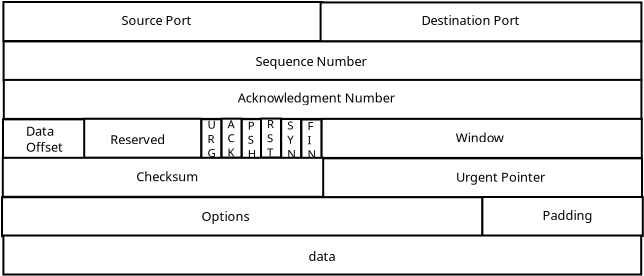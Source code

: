 <?xml version="1.0" encoding="UTF-8"?>
<dia:diagram xmlns:dia="http://www.lysator.liu.se/~alla/dia/">
  <dia:layer name="Background" visible="true" active="true">
    <dia:object type="Standard - Box" version="0" id="O0">
      <dia:attribute name="obj_pos">
        <dia:point val="5.1,3.05"/>
      </dia:attribute>
      <dia:attribute name="obj_bb">
        <dia:rectangle val="5.05,3;21.1,5.05"/>
      </dia:attribute>
      <dia:attribute name="elem_corner">
        <dia:point val="5.1,3.05"/>
      </dia:attribute>
      <dia:attribute name="elem_width">
        <dia:real val="15.95"/>
      </dia:attribute>
      <dia:attribute name="elem_height">
        <dia:real val="1.95"/>
      </dia:attribute>
      <dia:attribute name="show_background">
        <dia:boolean val="true"/>
      </dia:attribute>
    </dia:object>
    <dia:object type="Standard - Box" version="0" id="O1">
      <dia:attribute name="obj_pos">
        <dia:point val="20.96,3.072"/>
      </dia:attribute>
      <dia:attribute name="obj_bb">
        <dia:rectangle val="20.91,3.022;37.05,5.072"/>
      </dia:attribute>
      <dia:attribute name="elem_corner">
        <dia:point val="20.96,3.072"/>
      </dia:attribute>
      <dia:attribute name="elem_width">
        <dia:real val="16.04"/>
      </dia:attribute>
      <dia:attribute name="elem_height">
        <dia:real val="1.95"/>
      </dia:attribute>
      <dia:attribute name="show_background">
        <dia:boolean val="true"/>
      </dia:attribute>
    </dia:object>
    <dia:object type="Standard - Text" version="1" id="O2">
      <dia:attribute name="obj_pos">
        <dia:point val="11,4.2"/>
      </dia:attribute>
      <dia:attribute name="obj_bb">
        <dia:rectangle val="11,3.605;14.67,4.35"/>
      </dia:attribute>
      <dia:attribute name="text">
        <dia:composite type="text">
          <dia:attribute name="string">
            <dia:string>#Source Port#</dia:string>
          </dia:attribute>
          <dia:attribute name="font">
            <dia:font family="sans" style="0" name="Helvetica"/>
          </dia:attribute>
          <dia:attribute name="height">
            <dia:real val="0.8"/>
          </dia:attribute>
          <dia:attribute name="pos">
            <dia:point val="11,4.2"/>
          </dia:attribute>
          <dia:attribute name="color">
            <dia:color val="#000000"/>
          </dia:attribute>
          <dia:attribute name="alignment">
            <dia:enum val="0"/>
          </dia:attribute>
        </dia:composite>
      </dia:attribute>
      <dia:attribute name="valign">
        <dia:enum val="3"/>
      </dia:attribute>
    </dia:object>
    <dia:object type="Standard - Text" version="1" id="O3">
      <dia:attribute name="obj_pos">
        <dia:point val="26,4.2"/>
      </dia:attribute>
      <dia:attribute name="obj_bb">
        <dia:rectangle val="26,3.605;31.14,4.35"/>
      </dia:attribute>
      <dia:attribute name="text">
        <dia:composite type="text">
          <dia:attribute name="string">
            <dia:string>#Destination Port#</dia:string>
          </dia:attribute>
          <dia:attribute name="font">
            <dia:font family="sans" style="0" name="Helvetica"/>
          </dia:attribute>
          <dia:attribute name="height">
            <dia:real val="0.8"/>
          </dia:attribute>
          <dia:attribute name="pos">
            <dia:point val="26,4.2"/>
          </dia:attribute>
          <dia:attribute name="color">
            <dia:color val="#000000"/>
          </dia:attribute>
          <dia:attribute name="alignment">
            <dia:enum val="0"/>
          </dia:attribute>
        </dia:composite>
      </dia:attribute>
      <dia:attribute name="valign">
        <dia:enum val="3"/>
      </dia:attribute>
    </dia:object>
    <dia:object type="Standard - Box" version="0" id="O4">
      <dia:attribute name="obj_pos">
        <dia:point val="5.11,5.022"/>
      </dia:attribute>
      <dia:attribute name="obj_bb">
        <dia:rectangle val="5.06,4.973;37.05,7.022"/>
      </dia:attribute>
      <dia:attribute name="elem_corner">
        <dia:point val="5.11,5.022"/>
      </dia:attribute>
      <dia:attribute name="elem_width">
        <dia:real val="31.89"/>
      </dia:attribute>
      <dia:attribute name="elem_height">
        <dia:real val="1.95"/>
      </dia:attribute>
      <dia:attribute name="show_background">
        <dia:boolean val="true"/>
      </dia:attribute>
    </dia:object>
    <dia:object type="Standard - Text" version="1" id="O5">
      <dia:attribute name="obj_pos">
        <dia:point val="17.71,6.247"/>
      </dia:attribute>
      <dia:attribute name="obj_bb">
        <dia:rectangle val="17.71,5.652;23.648,6.397"/>
      </dia:attribute>
      <dia:attribute name="text">
        <dia:composite type="text">
          <dia:attribute name="string">
            <dia:string>#Sequence Number#</dia:string>
          </dia:attribute>
          <dia:attribute name="font">
            <dia:font family="sans" style="0" name="Helvetica"/>
          </dia:attribute>
          <dia:attribute name="height">
            <dia:real val="0.8"/>
          </dia:attribute>
          <dia:attribute name="pos">
            <dia:point val="17.71,6.247"/>
          </dia:attribute>
          <dia:attribute name="color">
            <dia:color val="#000000"/>
          </dia:attribute>
          <dia:attribute name="alignment">
            <dia:enum val="0"/>
          </dia:attribute>
        </dia:composite>
      </dia:attribute>
      <dia:attribute name="valign">
        <dia:enum val="3"/>
      </dia:attribute>
    </dia:object>
    <dia:object type="Standard - Box" version="0" id="O6">
      <dia:attribute name="obj_pos">
        <dia:point val="5.12,6.945"/>
      </dia:attribute>
      <dia:attribute name="obj_bb">
        <dia:rectangle val="5.07,6.895;37.05,8.945"/>
      </dia:attribute>
      <dia:attribute name="elem_corner">
        <dia:point val="5.12,6.945"/>
      </dia:attribute>
      <dia:attribute name="elem_width">
        <dia:real val="31.88"/>
      </dia:attribute>
      <dia:attribute name="elem_height">
        <dia:real val="1.95"/>
      </dia:attribute>
      <dia:attribute name="show_background">
        <dia:boolean val="true"/>
      </dia:attribute>
    </dia:object>
    <dia:object type="Standard - Text" version="1" id="O7">
      <dia:attribute name="obj_pos">
        <dia:point val="16.82,8.07"/>
      </dia:attribute>
      <dia:attribute name="obj_bb">
        <dia:rectangle val="16.82,7.475;25.125,8.22"/>
      </dia:attribute>
      <dia:attribute name="text">
        <dia:composite type="text">
          <dia:attribute name="string">
            <dia:string>#Acknowledgment Number#</dia:string>
          </dia:attribute>
          <dia:attribute name="font">
            <dia:font family="sans" style="0" name="Helvetica"/>
          </dia:attribute>
          <dia:attribute name="height">
            <dia:real val="0.8"/>
          </dia:attribute>
          <dia:attribute name="pos">
            <dia:point val="16.82,8.07"/>
          </dia:attribute>
          <dia:attribute name="color">
            <dia:color val="#000000"/>
          </dia:attribute>
          <dia:attribute name="alignment">
            <dia:enum val="0"/>
          </dia:attribute>
        </dia:composite>
      </dia:attribute>
      <dia:attribute name="valign">
        <dia:enum val="3"/>
      </dia:attribute>
    </dia:object>
    <dia:object type="Standard - Box" version="0" id="O8">
      <dia:attribute name="obj_pos">
        <dia:point val="21,8.895"/>
      </dia:attribute>
      <dia:attribute name="obj_bb">
        <dia:rectangle val="20.95,8.845;37.07,10.895"/>
      </dia:attribute>
      <dia:attribute name="elem_corner">
        <dia:point val="21,8.895"/>
      </dia:attribute>
      <dia:attribute name="elem_width">
        <dia:real val="16.02"/>
      </dia:attribute>
      <dia:attribute name="elem_height">
        <dia:real val="1.95"/>
      </dia:attribute>
      <dia:attribute name="show_background">
        <dia:boolean val="true"/>
      </dia:attribute>
    </dia:object>
    <dia:object type="Standard - Text" version="1" id="O9">
      <dia:attribute name="obj_pos">
        <dia:point val="27.72,10.07"/>
      </dia:attribute>
      <dia:attribute name="obj_bb">
        <dia:rectangle val="27.72,9.475;30.242,10.22"/>
      </dia:attribute>
      <dia:attribute name="text">
        <dia:composite type="text">
          <dia:attribute name="string">
            <dia:string>#Window#</dia:string>
          </dia:attribute>
          <dia:attribute name="font">
            <dia:font family="sans" style="0" name="Helvetica"/>
          </dia:attribute>
          <dia:attribute name="height">
            <dia:real val="0.8"/>
          </dia:attribute>
          <dia:attribute name="pos">
            <dia:point val="27.72,10.07"/>
          </dia:attribute>
          <dia:attribute name="color">
            <dia:color val="#000000"/>
          </dia:attribute>
          <dia:attribute name="alignment">
            <dia:enum val="0"/>
          </dia:attribute>
        </dia:composite>
      </dia:attribute>
      <dia:attribute name="valign">
        <dia:enum val="3"/>
      </dia:attribute>
    </dia:object>
    <dia:object type="Standard - Box" version="0" id="O10">
      <dia:attribute name="obj_pos">
        <dia:point val="5.08,8.918"/>
      </dia:attribute>
      <dia:attribute name="obj_bb">
        <dia:rectangle val="5.03,8.867;9.3,10.918"/>
      </dia:attribute>
      <dia:attribute name="elem_corner">
        <dia:point val="5.08,8.918"/>
      </dia:attribute>
      <dia:attribute name="elem_width">
        <dia:real val="4.17"/>
      </dia:attribute>
      <dia:attribute name="elem_height">
        <dia:real val="1.95"/>
      </dia:attribute>
      <dia:attribute name="show_background">
        <dia:boolean val="true"/>
      </dia:attribute>
    </dia:object>
    <dia:object type="Standard - Text" version="1" id="O11">
      <dia:attribute name="obj_pos">
        <dia:point val="6.23,9.742"/>
      </dia:attribute>
      <dia:attribute name="obj_bb">
        <dia:rectangle val="6.23,9.148;8.152,10.693"/>
      </dia:attribute>
      <dia:attribute name="text">
        <dia:composite type="text">
          <dia:attribute name="string">
            <dia:string>#Data
Offset#</dia:string>
          </dia:attribute>
          <dia:attribute name="font">
            <dia:font family="sans" style="0" name="Helvetica"/>
          </dia:attribute>
          <dia:attribute name="height">
            <dia:real val="0.8"/>
          </dia:attribute>
          <dia:attribute name="pos">
            <dia:point val="6.23,9.742"/>
          </dia:attribute>
          <dia:attribute name="color">
            <dia:color val="#000000"/>
          </dia:attribute>
          <dia:attribute name="alignment">
            <dia:enum val="0"/>
          </dia:attribute>
        </dia:composite>
      </dia:attribute>
      <dia:attribute name="valign">
        <dia:enum val="3"/>
      </dia:attribute>
    </dia:object>
    <dia:object type="Standard - Box" version="0" id="O12">
      <dia:attribute name="obj_pos">
        <dia:point val="9.14,8.89"/>
      </dia:attribute>
      <dia:attribute name="obj_bb">
        <dia:rectangle val="9.09,8.84;15.05,10.89"/>
      </dia:attribute>
      <dia:attribute name="elem_corner">
        <dia:point val="9.14,8.89"/>
      </dia:attribute>
      <dia:attribute name="elem_width">
        <dia:real val="5.86"/>
      </dia:attribute>
      <dia:attribute name="elem_height">
        <dia:real val="1.95"/>
      </dia:attribute>
      <dia:attribute name="show_background">
        <dia:boolean val="true"/>
      </dia:attribute>
    </dia:object>
    <dia:object type="Standard - Text" version="1" id="O13">
      <dia:attribute name="obj_pos">
        <dia:point val="10.44,10.165"/>
      </dia:attribute>
      <dia:attribute name="obj_bb">
        <dia:rectangle val="10.44,9.57;13.425,10.315"/>
      </dia:attribute>
      <dia:attribute name="text">
        <dia:composite type="text">
          <dia:attribute name="string">
            <dia:string>#Reserved#</dia:string>
          </dia:attribute>
          <dia:attribute name="font">
            <dia:font family="sans" style="0" name="Helvetica"/>
          </dia:attribute>
          <dia:attribute name="height">
            <dia:real val="0.8"/>
          </dia:attribute>
          <dia:attribute name="pos">
            <dia:point val="10.44,10.165"/>
          </dia:attribute>
          <dia:attribute name="color">
            <dia:color val="#000000"/>
          </dia:attribute>
          <dia:attribute name="alignment">
            <dia:enum val="0"/>
          </dia:attribute>
        </dia:composite>
      </dia:attribute>
      <dia:attribute name="valign">
        <dia:enum val="3"/>
      </dia:attribute>
    </dia:object>
    <dia:object type="Standard - Box" version="0" id="O14">
      <dia:attribute name="obj_pos">
        <dia:point val="15,8.912"/>
      </dia:attribute>
      <dia:attribute name="obj_bb">
        <dia:rectangle val="14.95,8.863;16.05,10.912"/>
      </dia:attribute>
      <dia:attribute name="elem_corner">
        <dia:point val="15,8.912"/>
      </dia:attribute>
      <dia:attribute name="elem_width">
        <dia:real val="1.0"/>
      </dia:attribute>
      <dia:attribute name="elem_height">
        <dia:real val="1.95"/>
      </dia:attribute>
      <dia:attribute name="show_background">
        <dia:boolean val="true"/>
      </dia:attribute>
    </dia:object>
    <dia:object type="Standard - Text" version="1" id="O15">
      <dia:attribute name="obj_pos">
        <dia:point val="15.3,9.387"/>
      </dia:attribute>
      <dia:attribute name="obj_bb">
        <dia:rectangle val="15.3,8.86;15.74,10.939"/>
      </dia:attribute>
      <dia:attribute name="text">
        <dia:composite type="text">
          <dia:attribute name="string">
            <dia:string>#U
R
G#</dia:string>
          </dia:attribute>
          <dia:attribute name="font">
            <dia:font family="sans" style="0" name="Helvetica"/>
          </dia:attribute>
          <dia:attribute name="height">
            <dia:real val="0.708"/>
          </dia:attribute>
          <dia:attribute name="pos">
            <dia:point val="15.3,9.387"/>
          </dia:attribute>
          <dia:attribute name="color">
            <dia:color val="#000000"/>
          </dia:attribute>
          <dia:attribute name="alignment">
            <dia:enum val="0"/>
          </dia:attribute>
        </dia:composite>
      </dia:attribute>
      <dia:attribute name="valign">
        <dia:enum val="3"/>
      </dia:attribute>
    </dia:object>
    <dia:object type="Standard - Box" version="0" id="O16">
      <dia:attribute name="obj_pos">
        <dia:point val="16.01,8.885"/>
      </dia:attribute>
      <dia:attribute name="obj_bb">
        <dia:rectangle val="15.96,8.835;17.06,10.885"/>
      </dia:attribute>
      <dia:attribute name="elem_corner">
        <dia:point val="16.01,8.885"/>
      </dia:attribute>
      <dia:attribute name="elem_width">
        <dia:real val="1.0"/>
      </dia:attribute>
      <dia:attribute name="elem_height">
        <dia:real val="1.95"/>
      </dia:attribute>
      <dia:attribute name="show_background">
        <dia:boolean val="true"/>
      </dia:attribute>
    </dia:object>
    <dia:object type="Standard - Text" version="1" id="O17">
      <dia:attribute name="obj_pos">
        <dia:point val="16.31,9.36"/>
      </dia:attribute>
      <dia:attribute name="obj_bb">
        <dia:rectangle val="16.31,8.832;16.707,10.912"/>
      </dia:attribute>
      <dia:attribute name="text">
        <dia:composite type="text">
          <dia:attribute name="string">
            <dia:string>#A
C
K#</dia:string>
          </dia:attribute>
          <dia:attribute name="font">
            <dia:font family="sans" style="0" name="Helvetica"/>
          </dia:attribute>
          <dia:attribute name="height">
            <dia:real val="0.708"/>
          </dia:attribute>
          <dia:attribute name="pos">
            <dia:point val="16.31,9.36"/>
          </dia:attribute>
          <dia:attribute name="color">
            <dia:color val="#000000"/>
          </dia:attribute>
          <dia:attribute name="alignment">
            <dia:enum val="0"/>
          </dia:attribute>
        </dia:composite>
      </dia:attribute>
      <dia:attribute name="valign">
        <dia:enum val="3"/>
      </dia:attribute>
      <dia:connections>
        <dia:connection handle="0" to="O16" connection="8"/>
      </dia:connections>
    </dia:object>
    <dia:object type="Standard - Box" version="0" id="O18">
      <dia:attribute name="obj_pos">
        <dia:point val="17.02,8.908"/>
      </dia:attribute>
      <dia:attribute name="obj_bb">
        <dia:rectangle val="16.97,8.857;18.07,10.908"/>
      </dia:attribute>
      <dia:attribute name="elem_corner">
        <dia:point val="17.02,8.908"/>
      </dia:attribute>
      <dia:attribute name="elem_width">
        <dia:real val="1.0"/>
      </dia:attribute>
      <dia:attribute name="elem_height">
        <dia:real val="1.95"/>
      </dia:attribute>
      <dia:attribute name="show_background">
        <dia:boolean val="true"/>
      </dia:attribute>
    </dia:object>
    <dia:object type="Standard - Text" version="1" id="O19">
      <dia:attribute name="obj_pos">
        <dia:point val="17.32,9.432"/>
      </dia:attribute>
      <dia:attribute name="obj_bb">
        <dia:rectangle val="17.32,8.888;17.764,11.017"/>
      </dia:attribute>
      <dia:attribute name="text">
        <dia:composite type="text">
          <dia:attribute name="string">
            <dia:string>#P
S
H#</dia:string>
          </dia:attribute>
          <dia:attribute name="font">
            <dia:font family="sans" style="0" name="Helvetica"/>
          </dia:attribute>
          <dia:attribute name="height">
            <dia:real val="0.708"/>
          </dia:attribute>
          <dia:attribute name="pos">
            <dia:point val="17.32,9.432"/>
          </dia:attribute>
          <dia:attribute name="color">
            <dia:color val="#000000"/>
          </dia:attribute>
          <dia:attribute name="alignment">
            <dia:enum val="0"/>
          </dia:attribute>
        </dia:composite>
      </dia:attribute>
      <dia:attribute name="valign">
        <dia:enum val="3"/>
      </dia:attribute>
    </dia:object>
    <dia:object type="Standard - Box" version="0" id="O20">
      <dia:attribute name="obj_pos">
        <dia:point val="17.98,8.88"/>
      </dia:attribute>
      <dia:attribute name="obj_bb">
        <dia:rectangle val="17.93,8.83;19.03,10.88"/>
      </dia:attribute>
      <dia:attribute name="elem_corner">
        <dia:point val="17.98,8.88"/>
      </dia:attribute>
      <dia:attribute name="elem_width">
        <dia:real val="1.0"/>
      </dia:attribute>
      <dia:attribute name="elem_height">
        <dia:real val="1.95"/>
      </dia:attribute>
      <dia:attribute name="show_background">
        <dia:boolean val="true"/>
      </dia:attribute>
    </dia:object>
    <dia:object type="Standard - Text" version="1" id="O21">
      <dia:attribute name="obj_pos">
        <dia:point val="18.28,9.355"/>
      </dia:attribute>
      <dia:attribute name="obj_bb">
        <dia:rectangle val="18.28,8.811;18.692,10.94"/>
      </dia:attribute>
      <dia:attribute name="text">
        <dia:composite type="text">
          <dia:attribute name="string">
            <dia:string>#R
S
T#</dia:string>
          </dia:attribute>
          <dia:attribute name="font">
            <dia:font family="sans" style="0" name="Helvetica"/>
          </dia:attribute>
          <dia:attribute name="height">
            <dia:real val="0.708"/>
          </dia:attribute>
          <dia:attribute name="pos">
            <dia:point val="18.28,9.355"/>
          </dia:attribute>
          <dia:attribute name="color">
            <dia:color val="#000000"/>
          </dia:attribute>
          <dia:attribute name="alignment">
            <dia:enum val="0"/>
          </dia:attribute>
        </dia:composite>
      </dia:attribute>
      <dia:attribute name="valign">
        <dia:enum val="3"/>
      </dia:attribute>
    </dia:object>
    <dia:object type="Standard - Box" version="0" id="O22">
      <dia:attribute name="obj_pos">
        <dia:point val="18.99,8.902"/>
      </dia:attribute>
      <dia:attribute name="obj_bb">
        <dia:rectangle val="18.94,8.852;20.04,10.902"/>
      </dia:attribute>
      <dia:attribute name="elem_corner">
        <dia:point val="18.99,8.902"/>
      </dia:attribute>
      <dia:attribute name="elem_width">
        <dia:real val="1.0"/>
      </dia:attribute>
      <dia:attribute name="elem_height">
        <dia:real val="1.95"/>
      </dia:attribute>
      <dia:attribute name="show_background">
        <dia:boolean val="true"/>
      </dia:attribute>
    </dia:object>
    <dia:object type="Standard - Text" version="1" id="O23">
      <dia:attribute name="obj_pos">
        <dia:point val="19.29,9.428"/>
      </dia:attribute>
      <dia:attribute name="obj_bb">
        <dia:rectangle val="19.29,8.883;19.732,11.012"/>
      </dia:attribute>
      <dia:attribute name="text">
        <dia:composite type="text">
          <dia:attribute name="string">
            <dia:string>#S
Y
N#</dia:string>
          </dia:attribute>
          <dia:attribute name="font">
            <dia:font family="sans" style="0" name="Helvetica"/>
          </dia:attribute>
          <dia:attribute name="height">
            <dia:real val="0.708"/>
          </dia:attribute>
          <dia:attribute name="pos">
            <dia:point val="19.29,9.428"/>
          </dia:attribute>
          <dia:attribute name="color">
            <dia:color val="#000000"/>
          </dia:attribute>
          <dia:attribute name="alignment">
            <dia:enum val="0"/>
          </dia:attribute>
        </dia:composite>
      </dia:attribute>
      <dia:attribute name="valign">
        <dia:enum val="3"/>
      </dia:attribute>
    </dia:object>
    <dia:object type="Standard - Box" version="0" id="O24">
      <dia:attribute name="obj_pos">
        <dia:point val="20,8.925"/>
      </dia:attribute>
      <dia:attribute name="obj_bb">
        <dia:rectangle val="19.95,8.875;21.05,10.925"/>
      </dia:attribute>
      <dia:attribute name="elem_corner">
        <dia:point val="20,8.925"/>
      </dia:attribute>
      <dia:attribute name="elem_width">
        <dia:real val="1.0"/>
      </dia:attribute>
      <dia:attribute name="elem_height">
        <dia:real val="1.95"/>
      </dia:attribute>
      <dia:attribute name="show_background">
        <dia:boolean val="true"/>
      </dia:attribute>
    </dia:object>
    <dia:object type="Standard - Text" version="1" id="O25">
      <dia:attribute name="obj_pos">
        <dia:point val="20.3,9.45"/>
      </dia:attribute>
      <dia:attribute name="obj_bb">
        <dia:rectangle val="20.3,8.906;20.742,11.035"/>
      </dia:attribute>
      <dia:attribute name="text">
        <dia:composite type="text">
          <dia:attribute name="string">
            <dia:string>#F
I
N#</dia:string>
          </dia:attribute>
          <dia:attribute name="font">
            <dia:font family="sans" style="0" name="Helvetica"/>
          </dia:attribute>
          <dia:attribute name="height">
            <dia:real val="0.708"/>
          </dia:attribute>
          <dia:attribute name="pos">
            <dia:point val="20.3,9.45"/>
          </dia:attribute>
          <dia:attribute name="color">
            <dia:color val="#000000"/>
          </dia:attribute>
          <dia:attribute name="alignment">
            <dia:enum val="0"/>
          </dia:attribute>
        </dia:composite>
      </dia:attribute>
      <dia:attribute name="valign">
        <dia:enum val="3"/>
      </dia:attribute>
    </dia:object>
    <dia:object type="Standard - Box" version="0" id="O26">
      <dia:attribute name="obj_pos">
        <dia:point val="21.01,10.867"/>
      </dia:attribute>
      <dia:attribute name="obj_bb">
        <dia:rectangle val="20.96,10.818;37.08,12.867"/>
      </dia:attribute>
      <dia:attribute name="elem_corner">
        <dia:point val="21.01,10.867"/>
      </dia:attribute>
      <dia:attribute name="elem_width">
        <dia:real val="16.02"/>
      </dia:attribute>
      <dia:attribute name="elem_height">
        <dia:real val="1.95"/>
      </dia:attribute>
      <dia:attribute name="show_background">
        <dia:boolean val="true"/>
      </dia:attribute>
    </dia:object>
    <dia:object type="Standard - Text" version="1" id="O27">
      <dia:attribute name="obj_pos">
        <dia:point val="27.73,12.043"/>
      </dia:attribute>
      <dia:attribute name="obj_bb">
        <dia:rectangle val="27.73,11.429;32.374,12.23"/>
      </dia:attribute>
      <dia:attribute name="text">
        <dia:composite type="text">
          <dia:attribute name="string">
            <dia:string>#Urgent Pointer#</dia:string>
          </dia:attribute>
          <dia:attribute name="font">
            <dia:font family="sans" style="0" name="Helvetica"/>
          </dia:attribute>
          <dia:attribute name="height">
            <dia:real val="0.8"/>
          </dia:attribute>
          <dia:attribute name="pos">
            <dia:point val="27.73,12.043"/>
          </dia:attribute>
          <dia:attribute name="color">
            <dia:color val="#000000"/>
          </dia:attribute>
          <dia:attribute name="alignment">
            <dia:enum val="0"/>
          </dia:attribute>
        </dia:composite>
      </dia:attribute>
      <dia:attribute name="valign">
        <dia:enum val="3"/>
      </dia:attribute>
    </dia:object>
    <dia:object type="Standard - Box" version="0" id="O28">
      <dia:attribute name="obj_pos">
        <dia:point val="5.07,10.84"/>
      </dia:attribute>
      <dia:attribute name="obj_bb">
        <dia:rectangle val="5.02,10.79;21.14,12.84"/>
      </dia:attribute>
      <dia:attribute name="elem_corner">
        <dia:point val="5.07,10.84"/>
      </dia:attribute>
      <dia:attribute name="elem_width">
        <dia:real val="16.02"/>
      </dia:attribute>
      <dia:attribute name="elem_height">
        <dia:real val="1.95"/>
      </dia:attribute>
      <dia:attribute name="show_background">
        <dia:boolean val="true"/>
      </dia:attribute>
    </dia:object>
    <dia:object type="Standard - Text" version="1" id="O29">
      <dia:attribute name="obj_pos">
        <dia:point val="11.74,12.015"/>
      </dia:attribute>
      <dia:attribute name="obj_bb">
        <dia:rectangle val="11.74,11.401;15.089,12.202"/>
      </dia:attribute>
      <dia:attribute name="text">
        <dia:composite type="text">
          <dia:attribute name="string">
            <dia:string>#Checksum#</dia:string>
          </dia:attribute>
          <dia:attribute name="font">
            <dia:font family="sans" style="0" name="Helvetica"/>
          </dia:attribute>
          <dia:attribute name="height">
            <dia:real val="0.8"/>
          </dia:attribute>
          <dia:attribute name="pos">
            <dia:point val="11.74,12.015"/>
          </dia:attribute>
          <dia:attribute name="color">
            <dia:color val="#000000"/>
          </dia:attribute>
          <dia:attribute name="alignment">
            <dia:enum val="0"/>
          </dia:attribute>
        </dia:composite>
      </dia:attribute>
      <dia:attribute name="valign">
        <dia:enum val="3"/>
      </dia:attribute>
    </dia:object>
    <dia:object type="Standard - Box" version="0" id="O30">
      <dia:attribute name="obj_pos">
        <dia:point val="5.03,12.812"/>
      </dia:attribute>
      <dia:attribute name="obj_bb">
        <dia:rectangle val="4.98,12.762;29.1,14.812"/>
      </dia:attribute>
      <dia:attribute name="elem_corner">
        <dia:point val="5.03,12.812"/>
      </dia:attribute>
      <dia:attribute name="elem_width">
        <dia:real val="24.02"/>
      </dia:attribute>
      <dia:attribute name="elem_height">
        <dia:real val="1.95"/>
      </dia:attribute>
      <dia:attribute name="show_background">
        <dia:boolean val="true"/>
      </dia:attribute>
    </dia:object>
    <dia:object type="Standard - Text" version="1" id="O31">
      <dia:attribute name="obj_pos">
        <dia:point val="15,14"/>
      </dia:attribute>
      <dia:attribute name="obj_bb">
        <dia:rectangle val="15,13.405;17.47,14.15"/>
      </dia:attribute>
      <dia:attribute name="text">
        <dia:composite type="text">
          <dia:attribute name="string">
            <dia:string>#Options#</dia:string>
          </dia:attribute>
          <dia:attribute name="font">
            <dia:font family="sans" style="0" name="Helvetica"/>
          </dia:attribute>
          <dia:attribute name="height">
            <dia:real val="0.8"/>
          </dia:attribute>
          <dia:attribute name="pos">
            <dia:point val="15,14"/>
          </dia:attribute>
          <dia:attribute name="color">
            <dia:color val="#000000"/>
          </dia:attribute>
          <dia:attribute name="alignment">
            <dia:enum val="0"/>
          </dia:attribute>
        </dia:composite>
      </dia:attribute>
      <dia:attribute name="valign">
        <dia:enum val="3"/>
      </dia:attribute>
    </dia:object>
    <dia:object type="Standard - Box" version="0" id="O32">
      <dia:attribute name="obj_pos">
        <dia:point val="29.05,12.8"/>
      </dia:attribute>
      <dia:attribute name="obj_bb">
        <dia:rectangle val="29,12.75;37.12,14.8"/>
      </dia:attribute>
      <dia:attribute name="elem_corner">
        <dia:point val="29.05,12.8"/>
      </dia:attribute>
      <dia:attribute name="elem_width">
        <dia:real val="8.02"/>
      </dia:attribute>
      <dia:attribute name="elem_height">
        <dia:real val="1.95"/>
      </dia:attribute>
      <dia:attribute name="show_background">
        <dia:boolean val="true"/>
      </dia:attribute>
    </dia:object>
    <dia:object type="Standard - Text" version="1" id="O33">
      <dia:attribute name="obj_pos">
        <dia:point val="32.05,13.95"/>
      </dia:attribute>
      <dia:attribute name="obj_bb">
        <dia:rectangle val="32.05,13.355;34.605,14.1"/>
      </dia:attribute>
      <dia:attribute name="text">
        <dia:composite type="text">
          <dia:attribute name="string">
            <dia:string>#Padding#</dia:string>
          </dia:attribute>
          <dia:attribute name="font">
            <dia:font family="sans" style="0" name="Helvetica"/>
          </dia:attribute>
          <dia:attribute name="height">
            <dia:real val="0.8"/>
          </dia:attribute>
          <dia:attribute name="pos">
            <dia:point val="32.05,13.95"/>
          </dia:attribute>
          <dia:attribute name="color">
            <dia:color val="#000000"/>
          </dia:attribute>
          <dia:attribute name="alignment">
            <dia:enum val="0"/>
          </dia:attribute>
        </dia:composite>
      </dia:attribute>
      <dia:attribute name="valign">
        <dia:enum val="3"/>
      </dia:attribute>
    </dia:object>
    <dia:object type="Standard - Box" version="0" id="O34">
      <dia:attribute name="obj_pos">
        <dia:point val="5.1,14.725"/>
      </dia:attribute>
      <dia:attribute name="obj_bb">
        <dia:rectangle val="5.05,14.675;37.04,16.725"/>
      </dia:attribute>
      <dia:attribute name="elem_corner">
        <dia:point val="5.1,14.725"/>
      </dia:attribute>
      <dia:attribute name="elem_width">
        <dia:real val="31.89"/>
      </dia:attribute>
      <dia:attribute name="elem_height">
        <dia:real val="1.95"/>
      </dia:attribute>
      <dia:attribute name="show_background">
        <dia:boolean val="true"/>
      </dia:attribute>
    </dia:object>
    <dia:object type="Standard - Text" version="1" id="O35">
      <dia:attribute name="obj_pos">
        <dia:point val="20.35,16"/>
      </dia:attribute>
      <dia:attribute name="obj_bb">
        <dia:rectangle val="20.35,15.405;21.793,16.15"/>
      </dia:attribute>
      <dia:attribute name="text">
        <dia:composite type="text">
          <dia:attribute name="string">
            <dia:string>#data#</dia:string>
          </dia:attribute>
          <dia:attribute name="font">
            <dia:font family="sans" style="0" name="Helvetica"/>
          </dia:attribute>
          <dia:attribute name="height">
            <dia:real val="0.8"/>
          </dia:attribute>
          <dia:attribute name="pos">
            <dia:point val="20.35,16"/>
          </dia:attribute>
          <dia:attribute name="color">
            <dia:color val="#000000"/>
          </dia:attribute>
          <dia:attribute name="alignment">
            <dia:enum val="0"/>
          </dia:attribute>
        </dia:composite>
      </dia:attribute>
      <dia:attribute name="valign">
        <dia:enum val="3"/>
      </dia:attribute>
    </dia:object>
  </dia:layer>
</dia:diagram>
